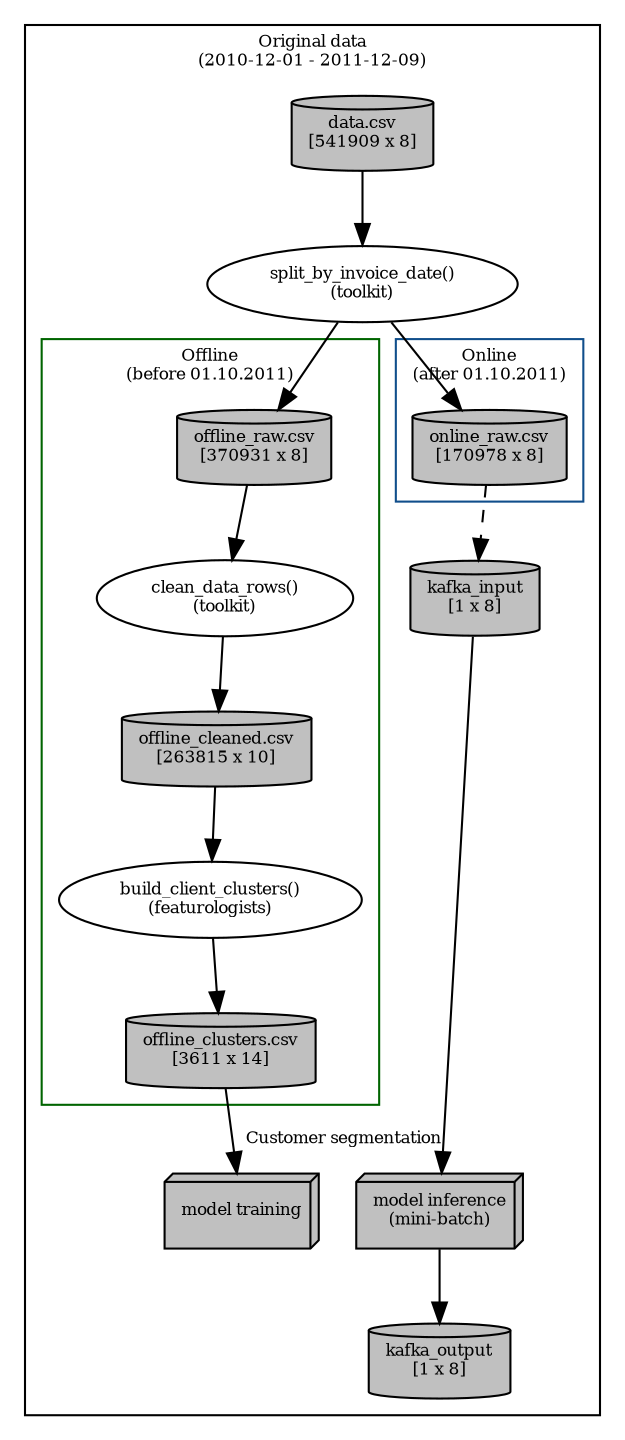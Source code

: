 
digraph G {
subgraph cluster_0 {
  label = "Original data\n(2010-12-01 - 2011-12-09)";
  fontsize=8;
  node [shape=cylinder; style=filled; fillcolor=gray; fontsize=8];
  edge [lblstyle="below, sloped"];#; fontsize=8; fontname="times bold"; fontcolor=firebrick3];

  data_csv [label="data.csv\n[541909 x 8]"];
  t_split_by_invoice_date [label="split_by_invoice_date()\n(toolkit)", shape=ellipse, fillcolor=white];
  kafka_input [label="kafka_input\n[1 x 8]", shape=cylinder];

  data_csv -> t_split_by_invoice_date -> {offline_raw, online_raw};
  online_raw -> kafka_input [style=dashed];

  kafka_input -> model_inference;



  subgraph cluster_1 {
    label="Offline\n(before 01.10.2011)";
    color=darkgreen;

    offline_raw  [label="offline_raw.csv\n[370931 x 8]"];
    offline_cleaned  [label="offline_cleaned.csv\n[263815 x 10]"];
    offline_clusters [label="offline_clusters.csv\n[3611 x 14]"];
    t_clean_data_rows [label="clean_data_rows()\n(toolkit)", shape=ellipse, fillcolor=white];
    t_transform [label="build_client_clusters()\n(featurologists)", shape=ellipse, fillcolor=white];

    offline_raw -> t_clean_data_rows -> offline_cleaned;
    offline_cleaned -> t_transform -> offline_clusters;
  }

  offline_clusters -> model_train;




  subgraph cluster_2 {
    label="Online\n(after 01.10.2011)";
    color=dodgerblue4;

    online_raw [label="online_raw.csv\n[170978 x 8]"];


  }

  subgraph cluster_3 {
    label="Customer segmentation";
    penwidth=0;
    model_inference [shape=box3d, label="model inference\n(mini-batch)"]
    model_train [shape=box3d, label="model training"]
  }

  kafka_output [label="kafka_output\n[1 x 8]", shape=cylinder];
  model_inference -> kafka_output;
}
}
